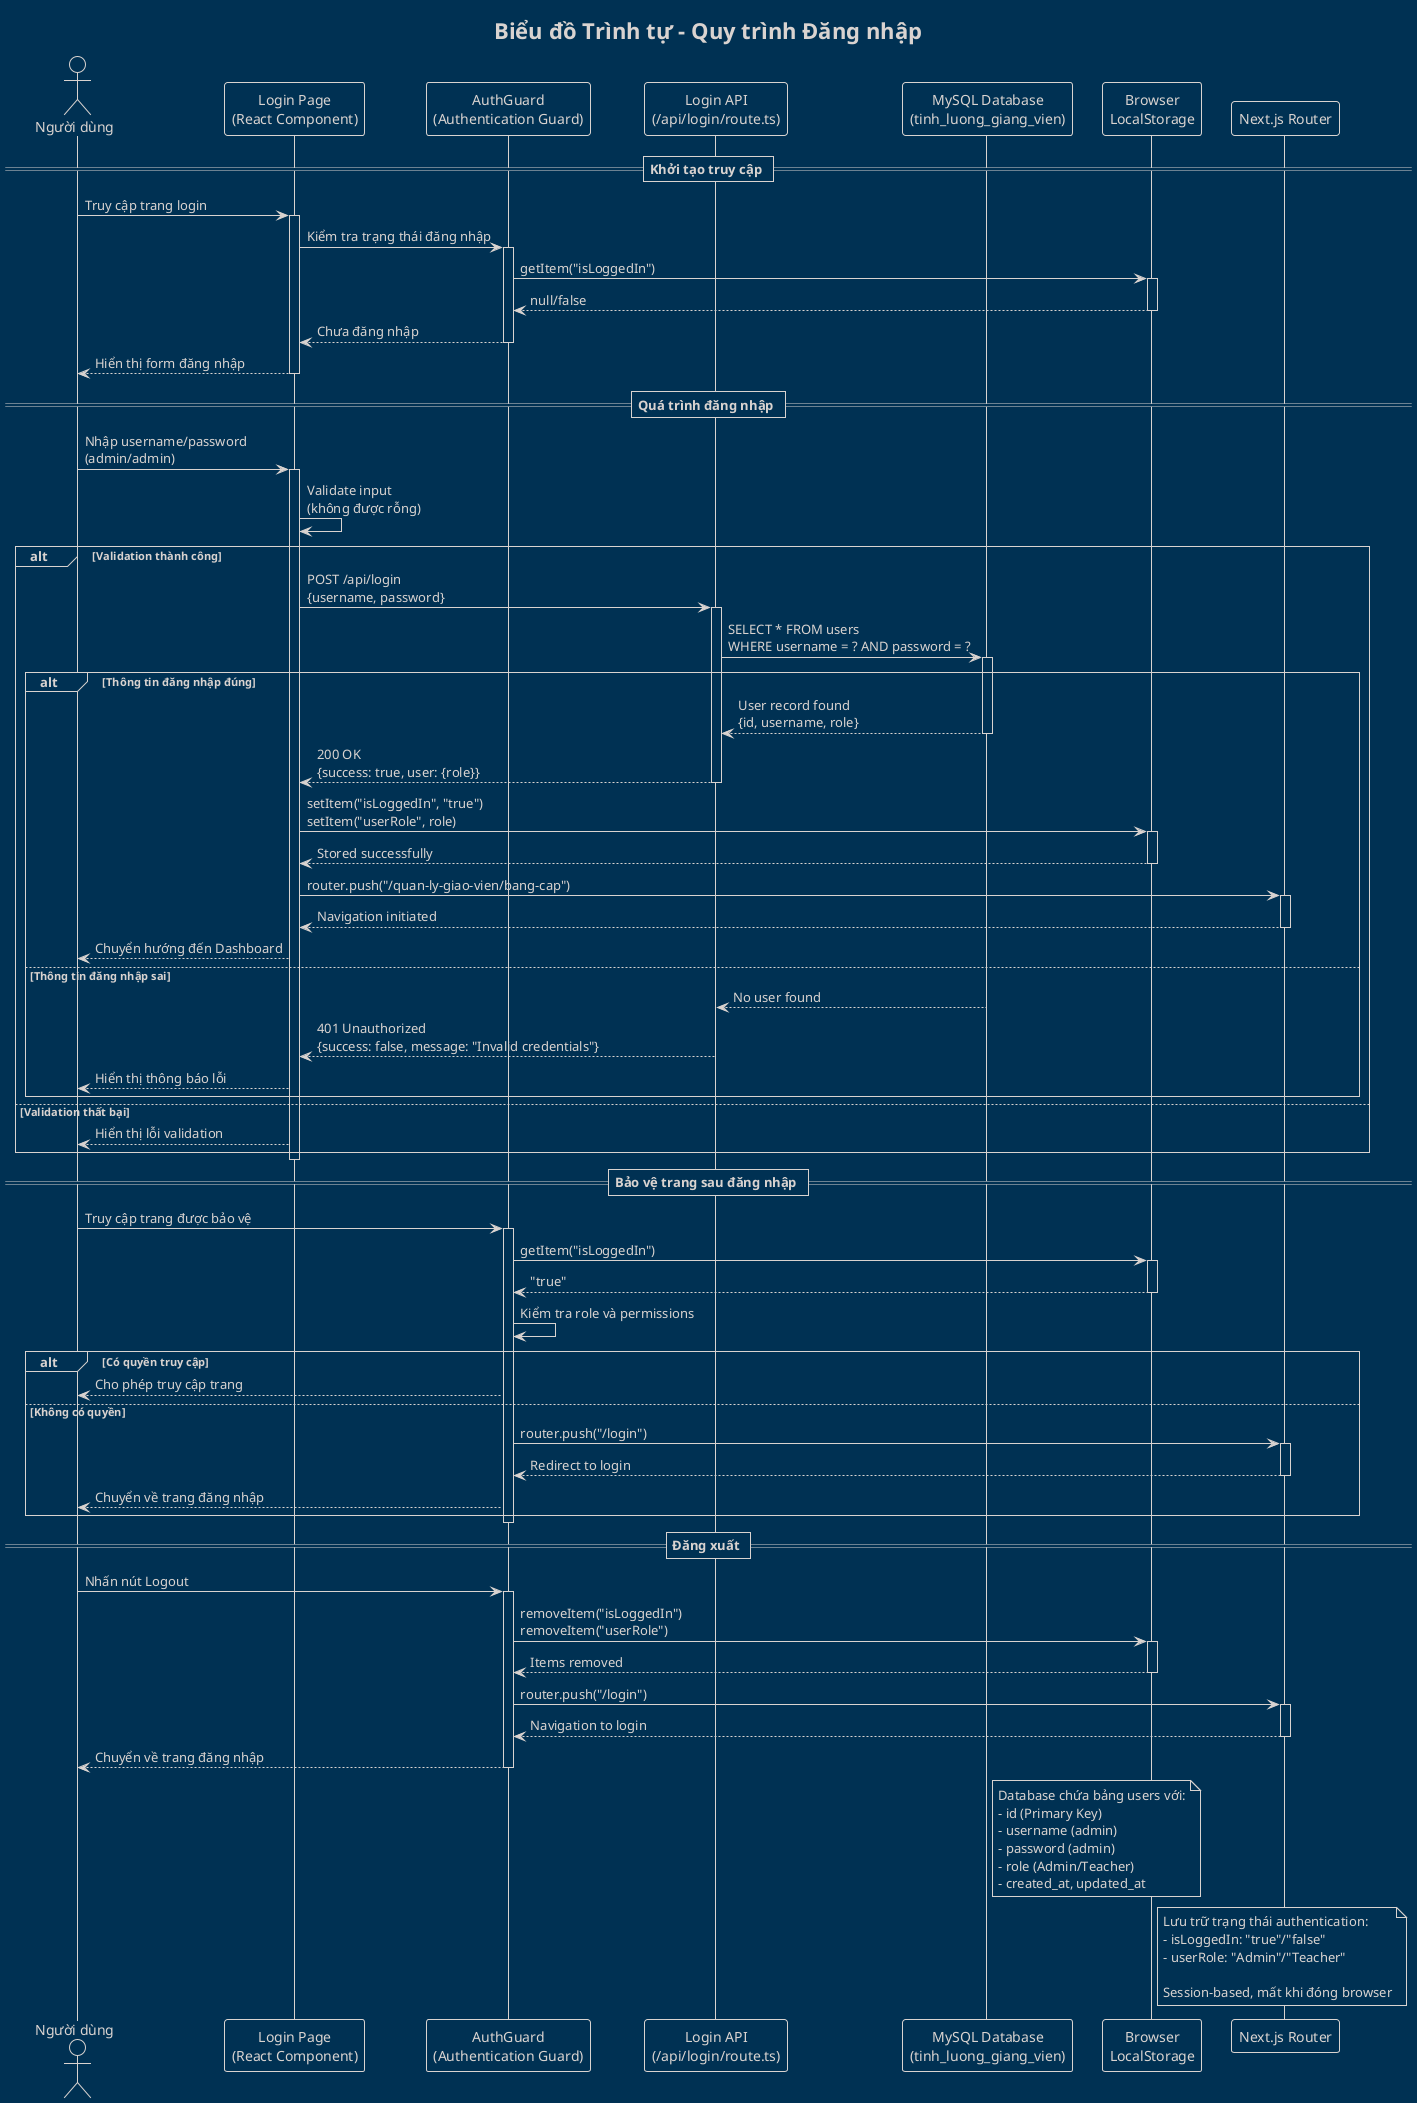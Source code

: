 @startuml sequence_diagram_login
!theme blueprint
title Biểu đồ Trình tự - Quy trình Đăng nhập

actor User as "Người dùng"
participant LoginPage as "Login Page\n(React Component)"
participant AuthGuard as "AuthGuard\n(Authentication Guard)"
participant LoginAPI as "Login API\n(/api/login/route.ts)"
participant Database as "MySQL Database\n(tinh_luong_giang_vien)"
participant LocalStorage as "Browser\nLocalStorage"
participant Router as "Next.js Router"

== Khởi tạo truy cập ==
User -> LoginPage : Truy cập trang login
activate LoginPage

LoginPage -> AuthGuard : Kiểm tra trạng thái đăng nhập
activate AuthGuard

AuthGuard -> LocalStorage : getItem("isLoggedIn")
activate LocalStorage
LocalStorage --> AuthGuard : null/false
deactivate LocalStorage

AuthGuard --> LoginPage : Chưa đăng nhập
deactivate AuthGuard

LoginPage --> User : Hiển thị form đăng nhập
deactivate LoginPage

== Quá trình đăng nhập ==
User -> LoginPage : Nhập username/password\n(admin/admin)
activate LoginPage

LoginPage -> LoginPage : Validate input\n(không được rỗng)

alt Validation thành công
    LoginPage -> LoginAPI : POST /api/login\n{username, password}
    activate LoginAPI
    
    LoginAPI -> Database : SELECT * FROM users\nWHERE username = ? AND password = ?
    activate Database
    
    alt Thông tin đăng nhập đúng
        Database --> LoginAPI : User record found\n{id, username, role}
        deactivate Database
        
        LoginAPI --> LoginPage : 200 OK\n{success: true, user: {role}}
        deactivate LoginAPI
        
        LoginPage -> LocalStorage : setItem("isLoggedIn", "true")\nsetItem("userRole", role)
        activate LocalStorage
        LocalStorage --> LoginPage : Stored successfully
        deactivate LocalStorage
        
        LoginPage -> Router : router.push("/quan-ly-giao-vien/bang-cap")
        activate Router
        Router --> LoginPage : Navigation initiated
        deactivate Router
        
        LoginPage --> User : Chuyển hướng đến Dashboard
        
    else Thông tin đăng nhập sai
        Database --> LoginAPI : No user found
        deactivate Database
        
        LoginAPI --> LoginPage : 401 Unauthorized\n{success: false, message: "Invalid credentials"}
        deactivate LoginAPI
        
        LoginPage --> User : Hiển thị thông báo lỗi
    end
    
else Validation thất bại
    LoginPage --> User : Hiển thị lỗi validation
end

deactivate LoginPage

== Bảo vệ trang sau đăng nhập ==
User -> AuthGuard : Truy cập trang được bảo vệ
activate AuthGuard

AuthGuard -> LocalStorage : getItem("isLoggedIn")
activate LocalStorage
LocalStorage --> AuthGuard : "true"
deactivate LocalStorage

AuthGuard -> AuthGuard : Kiểm tra role và permissions

alt Có quyền truy cập
    AuthGuard --> User : Cho phép truy cập trang
else Không có quyền
    AuthGuard -> Router : router.push("/login")
    activate Router
    Router --> AuthGuard : Redirect to login
    deactivate Router
    AuthGuard --> User : Chuyển về trang đăng nhập
end

deactivate AuthGuard

== Đăng xuất ==
User -> AuthGuard : Nhấn nút Logout
activate AuthGuard

AuthGuard -> LocalStorage : removeItem("isLoggedIn")\nremoveItem("userRole")
activate LocalStorage
LocalStorage --> AuthGuard : Items removed
deactivate LocalStorage

AuthGuard -> Router : router.push("/login")
activate Router
Router --> AuthGuard : Navigation to login
deactivate Router

AuthGuard --> User : Chuyển về trang đăng nhập
deactivate AuthGuard

note right of Database
    Database chứa bảng users với:
    - id (Primary Key)
    - username (admin)
    - password (admin)
    - role (Admin/Teacher)
    - created_at, updated_at
end note

note right of LocalStorage
    Lưu trữ trạng thái authentication:
    - isLoggedIn: "true"/"false"
    - userRole: "Admin"/"Teacher"
    
    Session-based, mất khi đóng browser
end note

@enduml